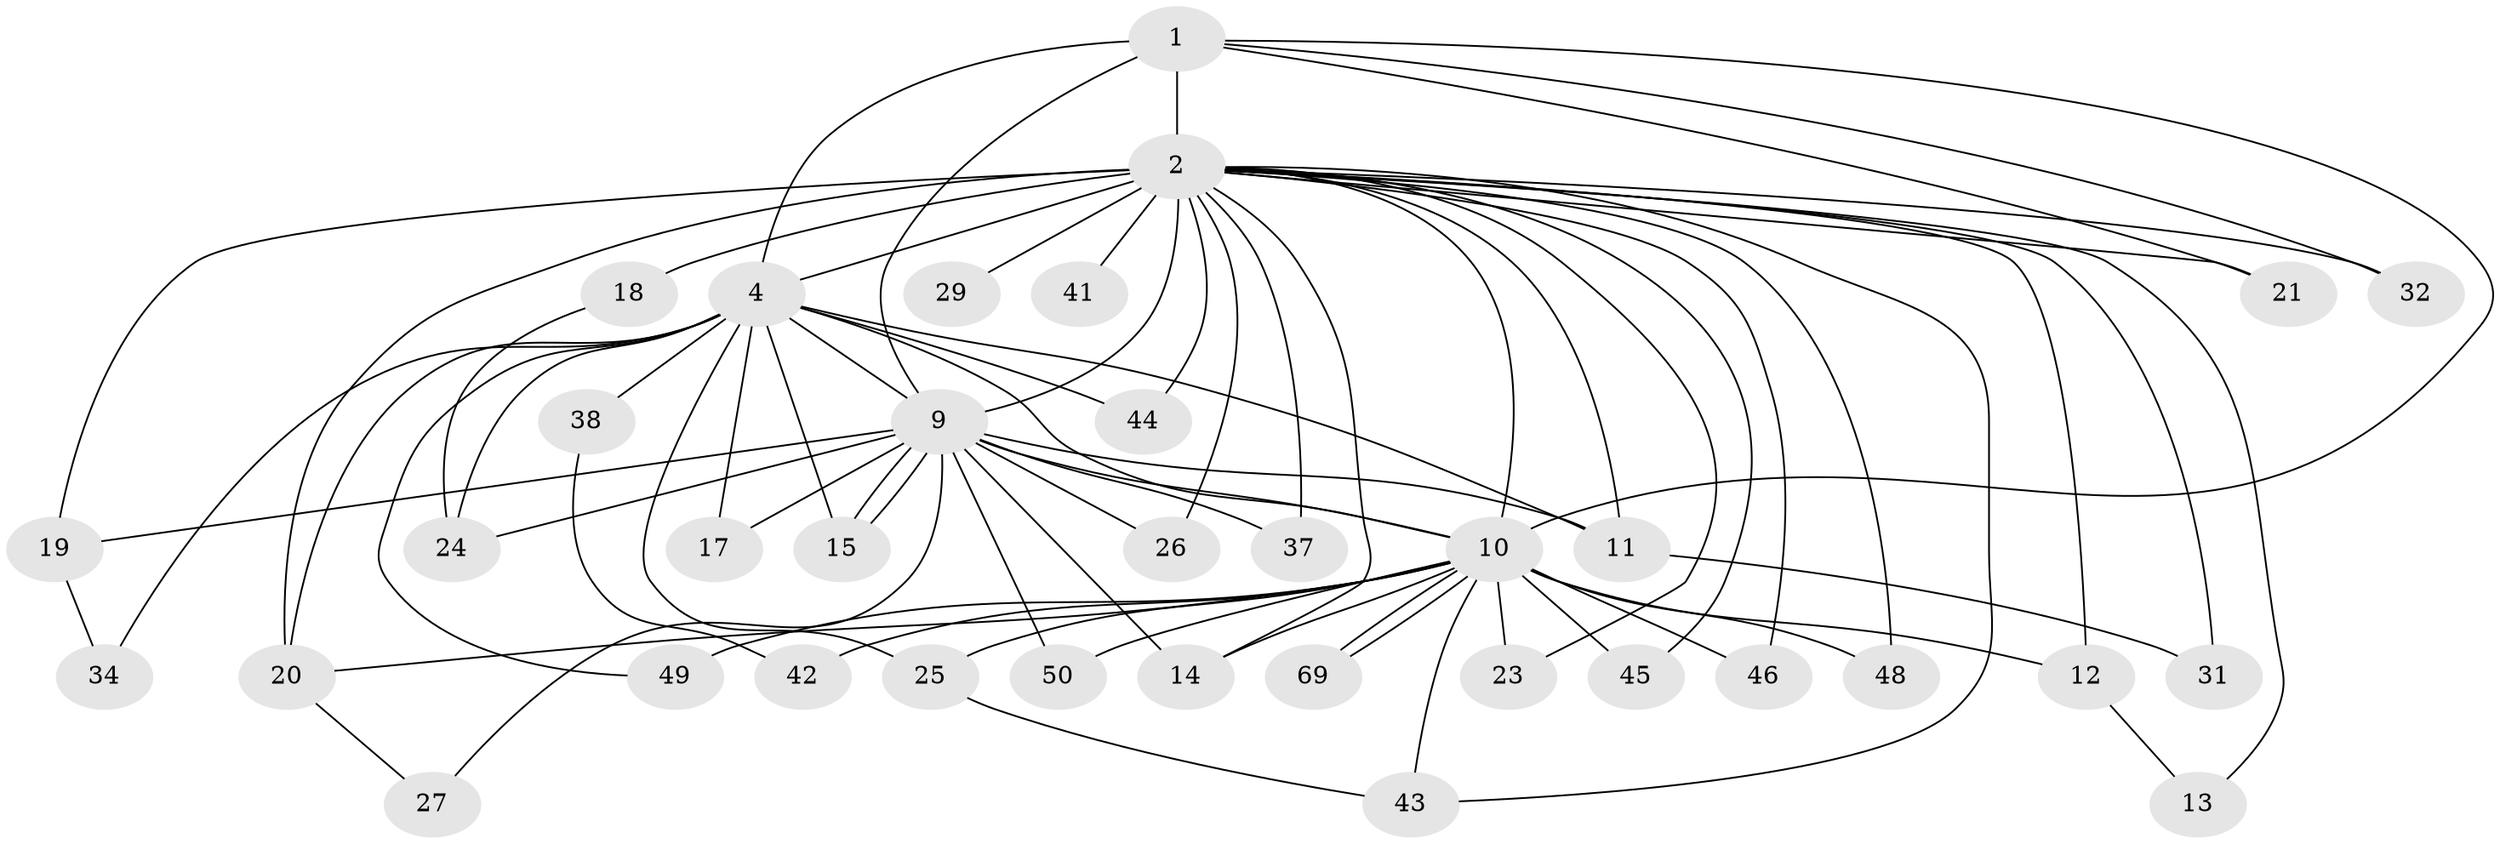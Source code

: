 // original degree distribution, {12: 0.013888888888888888, 13: 0.027777777777777776, 26: 0.013888888888888888, 17: 0.027777777777777776, 16: 0.027777777777777776, 24: 0.013888888888888888, 31: 0.013888888888888888, 4: 0.05555555555555555, 5: 0.041666666666666664, 2: 0.5972222222222222, 3: 0.16666666666666666}
// Generated by graph-tools (version 1.1) at 2025/17/03/04/25 18:17:30]
// undirected, 36 vertices, 74 edges
graph export_dot {
graph [start="1"]
  node [color=gray90,style=filled];
  1;
  2 [super="+3+8+7"];
  4 [super="+67+58+56+6+5"];
  9 [super="+30"];
  10 [super="+35+39+70"];
  11;
  12;
  13;
  14;
  15 [super="+55"];
  17;
  18;
  19;
  20 [super="+64+72"];
  21;
  23;
  24;
  25 [super="+59"];
  26;
  27;
  29;
  31;
  32;
  34;
  37;
  38;
  41;
  42;
  43;
  44;
  45;
  46;
  48;
  49;
  50;
  69;
  1 -- 2 [weight=5];
  1 -- 4 [weight=3];
  1 -- 9;
  1 -- 10;
  1 -- 21;
  1 -- 32;
  2 -- 4 [weight=15];
  2 -- 9 [weight=5];
  2 -- 10 [weight=9];
  2 -- 18 [weight=2];
  2 -- 41 [weight=2];
  2 -- 11;
  2 -- 12 [weight=3];
  2 -- 19 [weight=2];
  2 -- 21 [weight=2];
  2 -- 23;
  2 -- 26;
  2 -- 29;
  2 -- 37;
  2 -- 44;
  2 -- 45;
  2 -- 46;
  2 -- 32;
  2 -- 48;
  2 -- 20;
  2 -- 13;
  2 -- 43;
  2 -- 14;
  2 -- 31;
  4 -- 9 [weight=6];
  4 -- 10 [weight=5];
  4 -- 11;
  4 -- 34;
  4 -- 44;
  4 -- 49;
  4 -- 20 [weight=2];
  4 -- 15 [weight=2];
  4 -- 24;
  4 -- 25;
  4 -- 38;
  4 -- 17;
  9 -- 10 [weight=2];
  9 -- 11;
  9 -- 14;
  9 -- 15;
  9 -- 15;
  9 -- 17;
  9 -- 19;
  9 -- 26;
  9 -- 27;
  9 -- 37;
  9 -- 50;
  9 -- 24;
  10 -- 14;
  10 -- 20;
  10 -- 23;
  10 -- 25;
  10 -- 42;
  10 -- 43;
  10 -- 45;
  10 -- 46;
  10 -- 48;
  10 -- 49;
  10 -- 50;
  10 -- 69;
  10 -- 69;
  10 -- 12;
  11 -- 31;
  12 -- 13;
  18 -- 24;
  19 -- 34;
  20 -- 27;
  25 -- 43;
  38 -- 42;
}
